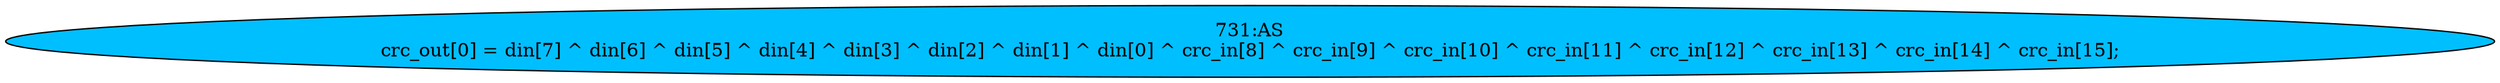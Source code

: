 strict digraph "" {
	node [label="\N"];
	"731:AS"	 [ast="<pyverilog.vparser.ast.Assign object at 0x7f55b234b510>",
		def_var="['crc_out']",
		fillcolor=deepskyblue,
		label="731:AS
crc_out[0] = din[7] ^ din[6] ^ din[5] ^ din[4] ^ din[3] ^ din[2] ^ din[1] ^ din[0] ^ crc_in[8] ^ crc_in[9] ^ crc_in[10] ^ \
crc_in[11] ^ crc_in[12] ^ crc_in[13] ^ crc_in[14] ^ crc_in[15];",
		statements="[]",
		style=filled,
		typ=Assign,
		use_var="['din', 'din', 'din', 'din', 'din', 'din', 'din', 'din', 'crc_in', 'crc_in', 'crc_in', 'crc_in', 'crc_in', 'crc_in', 'crc_in', '\
crc_in']"];
}
